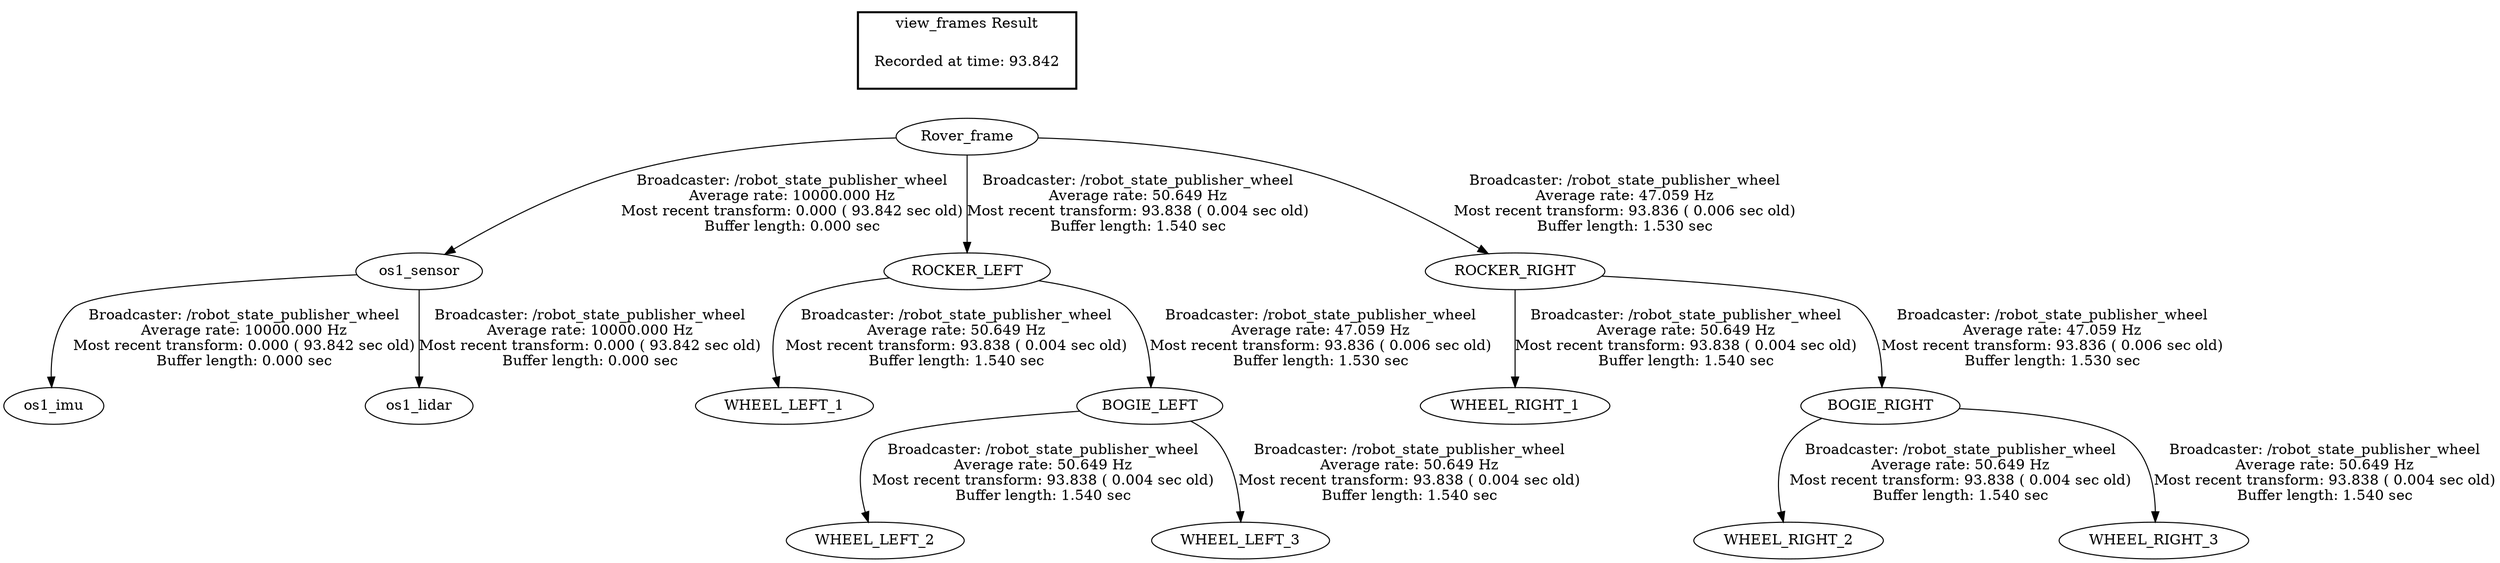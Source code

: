 digraph G {
"os1_sensor" -> "os1_imu"[label="Broadcaster: /robot_state_publisher_wheel\nAverage rate: 10000.000 Hz\nMost recent transform: 0.000 ( 93.842 sec old)\nBuffer length: 0.000 sec\n"];
"Rover_frame" -> "os1_sensor"[label="Broadcaster: /robot_state_publisher_wheel\nAverage rate: 10000.000 Hz\nMost recent transform: 0.000 ( 93.842 sec old)\nBuffer length: 0.000 sec\n"];
"os1_sensor" -> "os1_lidar"[label="Broadcaster: /robot_state_publisher_wheel\nAverage rate: 10000.000 Hz\nMost recent transform: 0.000 ( 93.842 sec old)\nBuffer length: 0.000 sec\n"];
"Rover_frame" -> "ROCKER_LEFT"[label="Broadcaster: /robot_state_publisher_wheel\nAverage rate: 50.649 Hz\nMost recent transform: 93.838 ( 0.004 sec old)\nBuffer length: 1.540 sec\n"];
"ROCKER_LEFT" -> "WHEEL_LEFT_1"[label="Broadcaster: /robot_state_publisher_wheel\nAverage rate: 50.649 Hz\nMost recent transform: 93.838 ( 0.004 sec old)\nBuffer length: 1.540 sec\n"];
"BOGIE_LEFT" -> "WHEEL_LEFT_2"[label="Broadcaster: /robot_state_publisher_wheel\nAverage rate: 50.649 Hz\nMost recent transform: 93.838 ( 0.004 sec old)\nBuffer length: 1.540 sec\n"];
"ROCKER_LEFT" -> "BOGIE_LEFT"[label="Broadcaster: /robot_state_publisher_wheel\nAverage rate: 47.059 Hz\nMost recent transform: 93.836 ( 0.006 sec old)\nBuffer length: 1.530 sec\n"];
"BOGIE_LEFT" -> "WHEEL_LEFT_3"[label="Broadcaster: /robot_state_publisher_wheel\nAverage rate: 50.649 Hz\nMost recent transform: 93.838 ( 0.004 sec old)\nBuffer length: 1.540 sec\n"];
"ROCKER_RIGHT" -> "WHEEL_RIGHT_1"[label="Broadcaster: /robot_state_publisher_wheel\nAverage rate: 50.649 Hz\nMost recent transform: 93.838 ( 0.004 sec old)\nBuffer length: 1.540 sec\n"];
"Rover_frame" -> "ROCKER_RIGHT"[label="Broadcaster: /robot_state_publisher_wheel\nAverage rate: 47.059 Hz\nMost recent transform: 93.836 ( 0.006 sec old)\nBuffer length: 1.530 sec\n"];
"BOGIE_RIGHT" -> "WHEEL_RIGHT_2"[label="Broadcaster: /robot_state_publisher_wheel\nAverage rate: 50.649 Hz\nMost recent transform: 93.838 ( 0.004 sec old)\nBuffer length: 1.540 sec\n"];
"ROCKER_RIGHT" -> "BOGIE_RIGHT"[label="Broadcaster: /robot_state_publisher_wheel\nAverage rate: 47.059 Hz\nMost recent transform: 93.836 ( 0.006 sec old)\nBuffer length: 1.530 sec\n"];
"BOGIE_RIGHT" -> "WHEEL_RIGHT_3"[label="Broadcaster: /robot_state_publisher_wheel\nAverage rate: 50.649 Hz\nMost recent transform: 93.838 ( 0.004 sec old)\nBuffer length: 1.540 sec\n"];
edge [style=invis];
 subgraph cluster_legend { style=bold; color=black; label ="view_frames Result";
"Recorded at time: 93.842"[ shape=plaintext ] ;
 }->"Rover_frame";
}